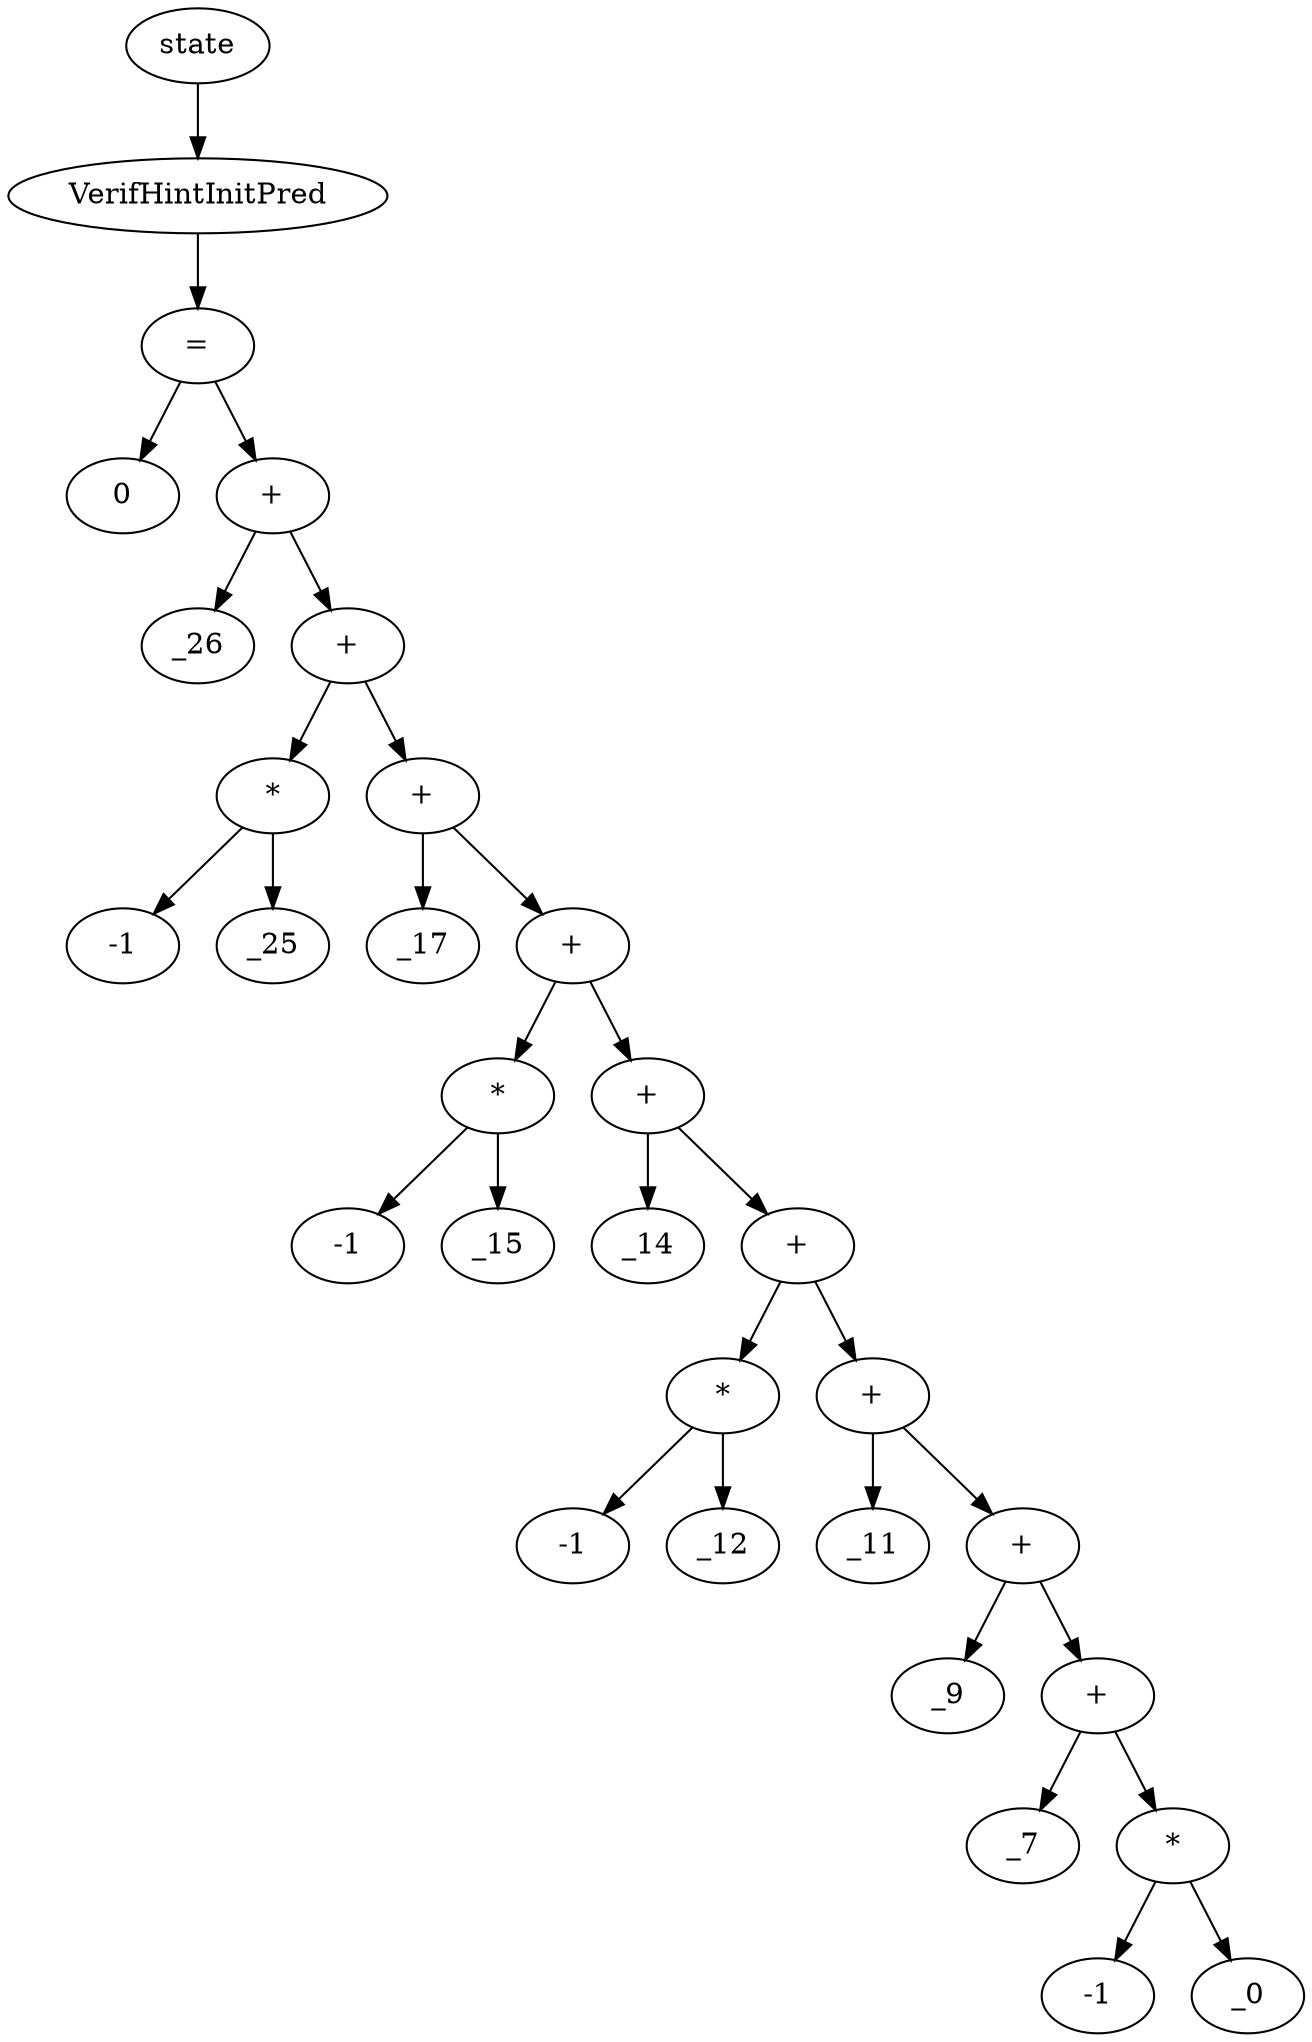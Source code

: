 digraph dag {
0 [label="state"];
1 [label="VerifHintInitPred"];
2 [label="="];
3 [label="0"];
4 [label="+"];
5 [label="_26"];
6 [label="+"];
7 [label="*"];
8 [label="-1"];
9 [label="_25"];
10 [label="+"];
11 [label="_17"];
12 [label="+"];
13 [label="*"];
14 [label="-1"];
15 [label="_15"];
16 [label="+"];
17 [label="_14"];
18 [label="+"];
19 [label="*"];
20 [label="-1"];
21 [label="_12"];
22 [label="+"];
23 [label="_11"];
24 [label="+"];
25 [label="_9"];
26 [label="+"];
27 [label="_7"];
28 [label="*"];
29 [label="-1"];
30 [label="_0"];
"0" -> "1"[label=""]
"1" -> "2"[label=""]
"2" -> "4"[label=""]
"2" -> "3"[label=""]
"4" -> "6"[label=""]
"4" -> "5"[label=""]
"6" -> "7"[label=""]
"6" -> "10"[label=""]
"7" -> "9"[label=""]
"7" -> "8"[label=""]
"10" -> "12"[label=""]
"10" -> "11"[label=""]
"12" -> "13"[label=""]
"12" -> "16"[label=""]
"13" -> "15"[label=""]
"13" -> "14"[label=""]
"16" -> "18"[label=""]
"16" -> "17"[label=""]
"18" -> "19"[label=""]
"18" -> "22"[label=""]
"19" -> "21"[label=""]
"19" -> "20"[label=""]
"22" -> "24"[label=""]
"22" -> "23"[label=""]
"24" -> "26"[label=""]
"24" -> "25"[label=""]
"26" -> "28"[label=""]
"26" -> "27"[label=""]
"28" -> "30"[label=""]
"28" -> "29"[label=""]
}
